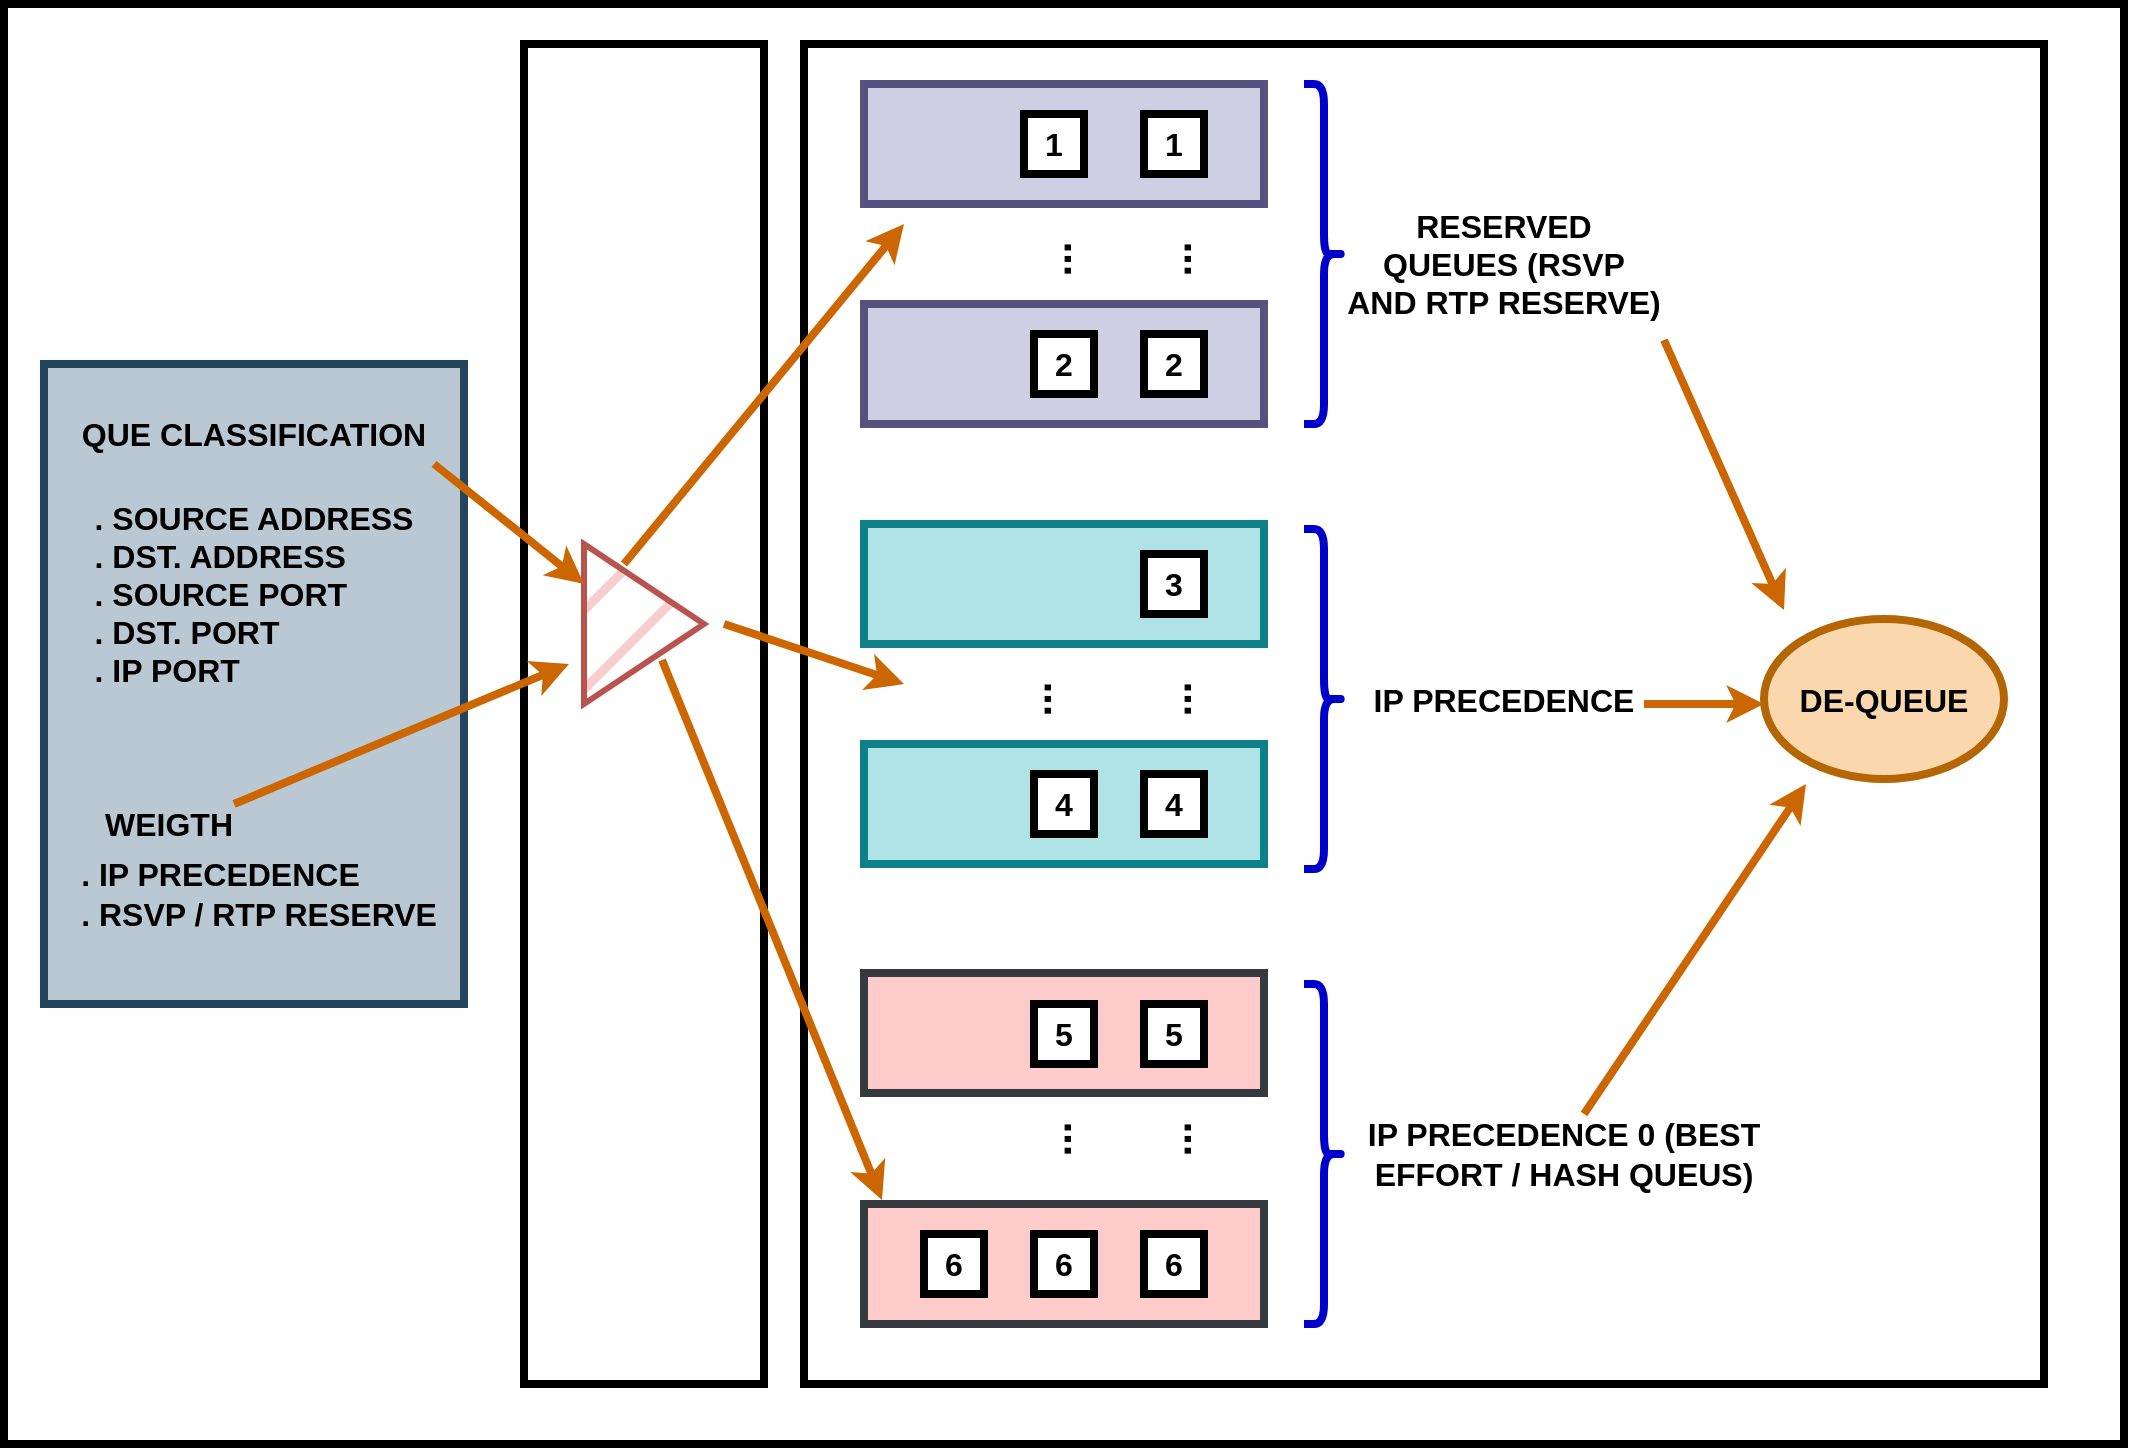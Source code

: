 <mxfile version="22.1.13" type="device">
  <diagram name="Página-1" id="ydp3jilGwzJk7KTG9jQZ">
    <mxGraphModel dx="1194" dy="716" grid="1" gridSize="10" guides="1" tooltips="1" connect="1" arrows="1" fold="1" page="1" pageScale="1" pageWidth="827" pageHeight="1169" math="0" shadow="0">
      <root>
        <mxCell id="0" />
        <mxCell id="1" parent="0" />
        <mxCell id="0JJzug-hBgMWZVbLdkC1-2" value="" style="rounded=0;whiteSpace=wrap;html=1;strokeWidth=4;" vertex="1" parent="1">
          <mxGeometry x="50" y="40" width="1060" height="720" as="geometry" />
        </mxCell>
        <mxCell id="0JJzug-hBgMWZVbLdkC1-1" value="" style="rounded=0;whiteSpace=wrap;html=1;strokeWidth=4;" vertex="1" parent="1">
          <mxGeometry x="310" y="60" width="120" height="670" as="geometry" />
        </mxCell>
        <mxCell id="0JJzug-hBgMWZVbLdkC1-3" value="" style="rounded=0;whiteSpace=wrap;html=1;strokeWidth=4;fillColor=#bac8d3;strokeColor=#23445d;" vertex="1" parent="1">
          <mxGeometry x="70" y="220" width="210" height="320" as="geometry" />
        </mxCell>
        <mxCell id="0JJzug-hBgMWZVbLdkC1-5" value="" style="triangle;whiteSpace=wrap;html=1;strokeWidth=3;fillStyle=hatch;fillColor=#f8cecc;strokeColor=#b85450;" vertex="1" parent="1">
          <mxGeometry x="340" y="310" width="60" height="80" as="geometry" />
        </mxCell>
        <mxCell id="0JJzug-hBgMWZVbLdkC1-6" value="" style="rounded=0;whiteSpace=wrap;html=1;strokeWidth=4;" vertex="1" parent="1">
          <mxGeometry x="450" y="60" width="620" height="670" as="geometry" />
        </mxCell>
        <mxCell id="0JJzug-hBgMWZVbLdkC1-7" value="QUE CLASSIFICATION" style="text;html=1;strokeColor=none;fillColor=none;align=center;verticalAlign=middle;whiteSpace=wrap;rounded=0;fontSize=16;fontStyle=1" vertex="1" parent="1">
          <mxGeometry x="85" y="240" width="180" height="30" as="geometry" />
        </mxCell>
        <mxCell id="0JJzug-hBgMWZVbLdkC1-8" value="&lt;div align=&quot;left&quot;&gt;. SOURCE ADDRESS&lt;/div&gt;&lt;div align=&quot;left&quot;&gt;. DST. ADDRESS&lt;/div&gt;&lt;div align=&quot;left&quot;&gt;. SOURCE PORT&lt;/div&gt;&lt;div align=&quot;left&quot;&gt;. DST. PORT&lt;/div&gt;&lt;div align=&quot;left&quot;&gt;. IP PORT&lt;br&gt;&lt;/div&gt;" style="text;html=1;strokeColor=none;fillColor=none;align=center;verticalAlign=middle;whiteSpace=wrap;rounded=0;fontSize=16;fontStyle=1" vertex="1" parent="1">
          <mxGeometry x="85" y="280" width="180" height="110" as="geometry" />
        </mxCell>
        <mxCell id="0JJzug-hBgMWZVbLdkC1-9" value="WEIGTH" style="text;html=1;strokeColor=none;fillColor=none;align=center;verticalAlign=middle;whiteSpace=wrap;rounded=0;fontSize=16;fontStyle=1" vertex="1" parent="1">
          <mxGeometry x="100" y="430" width="65" height="40" as="geometry" />
        </mxCell>
        <mxCell id="0JJzug-hBgMWZVbLdkC1-10" value="&lt;div align=&quot;left&quot;&gt;. IP PRECEDENCE&lt;/div&gt;&lt;div align=&quot;left&quot;&gt;. RSVP / RTP RESERVE&lt;br&gt;&lt;/div&gt;" style="text;html=1;strokeColor=none;fillColor=none;align=center;verticalAlign=middle;whiteSpace=wrap;rounded=0;fontSize=16;fontStyle=1" vertex="1" parent="1">
          <mxGeometry x="85" y="460" width="185" height="50" as="geometry" />
        </mxCell>
        <mxCell id="0JJzug-hBgMWZVbLdkC1-11" value="" style="endArrow=classic;html=1;rounded=0;strokeWidth=4;strokeColor=#CC6600;exitX=1;exitY=1;exitDx=0;exitDy=0;entryX=0;entryY=0.25;entryDx=0;entryDy=0;" edge="1" parent="1" source="0JJzug-hBgMWZVbLdkC1-7" target="0JJzug-hBgMWZVbLdkC1-5">
          <mxGeometry width="50" height="50" relative="1" as="geometry">
            <mxPoint x="320" y="170" as="sourcePoint" />
            <mxPoint x="410" y="290" as="targetPoint" />
          </mxGeometry>
        </mxCell>
        <mxCell id="0JJzug-hBgMWZVbLdkC1-12" value="" style="endArrow=classic;html=1;rounded=0;strokeWidth=4;strokeColor=#CC6600;exitX=1;exitY=0.25;exitDx=0;exitDy=0;" edge="1" parent="1" source="0JJzug-hBgMWZVbLdkC1-9">
          <mxGeometry width="50" height="50" relative="1" as="geometry">
            <mxPoint x="200" y="425.06" as="sourcePoint" />
            <mxPoint x="332.5" y="369.995" as="targetPoint" />
          </mxGeometry>
        </mxCell>
        <mxCell id="0JJzug-hBgMWZVbLdkC1-13" value="&lt;b&gt;&lt;font style=&quot;font-size: 16px;&quot;&gt;DE-QUEUE&lt;/font&gt;&lt;/b&gt;" style="ellipse;whiteSpace=wrap;html=1;fillColor=#fad7ac;strokeColor=#b46504;strokeWidth=4;" vertex="1" parent="1">
          <mxGeometry x="930" y="347.5" width="120" height="80" as="geometry" />
        </mxCell>
        <mxCell id="0JJzug-hBgMWZVbLdkC1-14" value="" style="rounded=0;whiteSpace=wrap;html=1;strokeWidth=4;fillColor=#d0cee2;strokeColor=#56517e;" vertex="1" parent="1">
          <mxGeometry x="480" y="80" width="200" height="60" as="geometry" />
        </mxCell>
        <mxCell id="0JJzug-hBgMWZVbLdkC1-15" value="" style="rounded=0;whiteSpace=wrap;html=1;strokeWidth=4;fillColor=#d0cee2;strokeColor=#56517e;" vertex="1" parent="1">
          <mxGeometry x="480" y="190" width="200" height="60" as="geometry" />
        </mxCell>
        <mxCell id="0JJzug-hBgMWZVbLdkC1-16" value="" style="rounded=0;whiteSpace=wrap;html=1;strokeWidth=4;fillColor=#b0e3e6;strokeColor=#0e8088;" vertex="1" parent="1">
          <mxGeometry x="480" y="300" width="200" height="60" as="geometry" />
        </mxCell>
        <mxCell id="0JJzug-hBgMWZVbLdkC1-17" value="" style="rounded=0;whiteSpace=wrap;html=1;strokeWidth=4;fillColor=#b0e3e6;strokeColor=#0e8088;" vertex="1" parent="1">
          <mxGeometry x="480" y="410" width="200" height="60" as="geometry" />
        </mxCell>
        <mxCell id="0JJzug-hBgMWZVbLdkC1-18" value="" style="rounded=0;whiteSpace=wrap;html=1;strokeWidth=4;fillColor=#ffcccc;strokeColor=#36393d;" vertex="1" parent="1">
          <mxGeometry x="480" y="524.5" width="200" height="60" as="geometry" />
        </mxCell>
        <mxCell id="0JJzug-hBgMWZVbLdkC1-19" value="" style="rounded=0;whiteSpace=wrap;html=1;strokeWidth=4;fillColor=#ffcccc;strokeColor=#36393d;" vertex="1" parent="1">
          <mxGeometry x="480" y="640" width="200" height="60" as="geometry" />
        </mxCell>
        <mxCell id="0JJzug-hBgMWZVbLdkC1-20" value="&lt;font style=&quot;font-size: 16px;&quot;&gt;&lt;b&gt;1&lt;/b&gt;&lt;/font&gt;" style="rounded=0;whiteSpace=wrap;html=1;strokeWidth=4;" vertex="1" parent="1">
          <mxGeometry x="560" y="95" width="30" height="30" as="geometry" />
        </mxCell>
        <mxCell id="0JJzug-hBgMWZVbLdkC1-21" value="&lt;font style=&quot;font-size: 16px;&quot;&gt;&lt;b&gt;1&lt;/b&gt;&lt;/font&gt;" style="rounded=0;whiteSpace=wrap;html=1;strokeWidth=4;" vertex="1" parent="1">
          <mxGeometry x="620" y="95" width="30" height="30" as="geometry" />
        </mxCell>
        <mxCell id="0JJzug-hBgMWZVbLdkC1-23" value="&lt;b&gt;&lt;font size=&quot;1&quot;&gt;&lt;span style=&quot;font-size: 16px;&quot;&gt;2&lt;/span&gt;&lt;/font&gt;&lt;/b&gt;" style="rounded=0;whiteSpace=wrap;html=1;strokeWidth=4;" vertex="1" parent="1">
          <mxGeometry x="565" y="205" width="30" height="30" as="geometry" />
        </mxCell>
        <mxCell id="0JJzug-hBgMWZVbLdkC1-24" value="&lt;font size=&quot;1&quot;&gt;&lt;b style=&quot;font-size: 16px;&quot;&gt;2&lt;/b&gt;&lt;/font&gt;" style="rounded=0;whiteSpace=wrap;html=1;strokeWidth=4;" vertex="1" parent="1">
          <mxGeometry x="620" y="205" width="30" height="30" as="geometry" />
        </mxCell>
        <mxCell id="0JJzug-hBgMWZVbLdkC1-25" value="&lt;font size=&quot;1&quot;&gt;&lt;b style=&quot;font-size: 16px;&quot;&gt;3&lt;/b&gt;&lt;/font&gt;" style="rounded=0;whiteSpace=wrap;html=1;strokeWidth=4;" vertex="1" parent="1">
          <mxGeometry x="620" y="315" width="30" height="30" as="geometry" />
        </mxCell>
        <mxCell id="0JJzug-hBgMWZVbLdkC1-26" value="&lt;font size=&quot;1&quot;&gt;&lt;b style=&quot;font-size: 16px;&quot;&gt;4&lt;/b&gt;&lt;/font&gt;" style="rounded=0;whiteSpace=wrap;html=1;strokeWidth=4;" vertex="1" parent="1">
          <mxGeometry x="620" y="425" width="30" height="30" as="geometry" />
        </mxCell>
        <mxCell id="0JJzug-hBgMWZVbLdkC1-27" value="&lt;font size=&quot;1&quot;&gt;&lt;b style=&quot;font-size: 16px;&quot;&gt;4&lt;/b&gt;&lt;/font&gt;" style="rounded=0;whiteSpace=wrap;html=1;strokeWidth=4;" vertex="1" parent="1">
          <mxGeometry x="565" y="425" width="30" height="30" as="geometry" />
        </mxCell>
        <mxCell id="0JJzug-hBgMWZVbLdkC1-28" value="&lt;font size=&quot;1&quot;&gt;&lt;b style=&quot;font-size: 16px;&quot;&gt;5&lt;/b&gt;&lt;/font&gt;" style="rounded=0;whiteSpace=wrap;html=1;strokeWidth=4;" vertex="1" parent="1">
          <mxGeometry x="620" y="540" width="30" height="30" as="geometry" />
        </mxCell>
        <mxCell id="0JJzug-hBgMWZVbLdkC1-29" value="&lt;font size=&quot;1&quot;&gt;&lt;b style=&quot;font-size: 16px;&quot;&gt;5&lt;/b&gt;&lt;/font&gt;" style="rounded=0;whiteSpace=wrap;html=1;strokeWidth=4;" vertex="1" parent="1">
          <mxGeometry x="565" y="540" width="30" height="30" as="geometry" />
        </mxCell>
        <mxCell id="0JJzug-hBgMWZVbLdkC1-31" value="&lt;font size=&quot;1&quot;&gt;&lt;b style=&quot;font-size: 16px;&quot;&gt;6&lt;/b&gt;&lt;/font&gt;" style="rounded=0;whiteSpace=wrap;html=1;strokeWidth=4;" vertex="1" parent="1">
          <mxGeometry x="620" y="655" width="30" height="30" as="geometry" />
        </mxCell>
        <mxCell id="0JJzug-hBgMWZVbLdkC1-32" value="&lt;font size=&quot;1&quot;&gt;&lt;b style=&quot;font-size: 16px;&quot;&gt;6&lt;/b&gt;&lt;/font&gt;" style="rounded=0;whiteSpace=wrap;html=1;strokeWidth=4;" vertex="1" parent="1">
          <mxGeometry x="565" y="655" width="30" height="30" as="geometry" />
        </mxCell>
        <mxCell id="0JJzug-hBgMWZVbLdkC1-33" value="&lt;font size=&quot;1&quot;&gt;&lt;b style=&quot;font-size: 16px;&quot;&gt;6&lt;/b&gt;&lt;/font&gt;" style="rounded=0;whiteSpace=wrap;html=1;strokeWidth=4;" vertex="1" parent="1">
          <mxGeometry x="510" y="655" width="30" height="30" as="geometry" />
        </mxCell>
        <mxCell id="0JJzug-hBgMWZVbLdkC1-34" value="&lt;font style=&quot;font-size: 21px;&quot;&gt;&lt;b&gt;...&lt;/b&gt;&lt;/font&gt;" style="text;html=1;strokeColor=none;fillColor=none;align=center;verticalAlign=middle;whiteSpace=wrap;rounded=0;rotation=-90;" vertex="1" parent="1">
          <mxGeometry x="620" y="370" width="30" height="35" as="geometry" />
        </mxCell>
        <mxCell id="0JJzug-hBgMWZVbLdkC1-35" value="&lt;font style=&quot;font-size: 21px;&quot;&gt;&lt;b&gt;...&lt;/b&gt;&lt;/font&gt;" style="text;html=1;strokeColor=none;fillColor=none;align=center;verticalAlign=middle;whiteSpace=wrap;rounded=0;rotation=-90;" vertex="1" parent="1">
          <mxGeometry x="620" y="150" width="30" height="35" as="geometry" />
        </mxCell>
        <mxCell id="0JJzug-hBgMWZVbLdkC1-36" value="&lt;font style=&quot;font-size: 21px;&quot;&gt;&lt;b&gt;...&lt;/b&gt;&lt;/font&gt;" style="text;html=1;strokeColor=none;fillColor=none;align=center;verticalAlign=middle;whiteSpace=wrap;rounded=0;rotation=-90;" vertex="1" parent="1">
          <mxGeometry x="560" y="150" width="30" height="35" as="geometry" />
        </mxCell>
        <mxCell id="0JJzug-hBgMWZVbLdkC1-37" value="&lt;font style=&quot;font-size: 21px;&quot;&gt;&lt;b&gt;...&lt;/b&gt;&lt;/font&gt;" style="text;html=1;strokeColor=none;fillColor=none;align=center;verticalAlign=middle;whiteSpace=wrap;rounded=0;rotation=-90;" vertex="1" parent="1">
          <mxGeometry x="550" y="370" width="30" height="35" as="geometry" />
        </mxCell>
        <mxCell id="0JJzug-hBgMWZVbLdkC1-38" value="&lt;font style=&quot;font-size: 21px;&quot;&gt;&lt;b&gt;...&lt;/b&gt;&lt;/font&gt;" style="text;html=1;strokeColor=none;fillColor=none;align=center;verticalAlign=middle;whiteSpace=wrap;rounded=0;rotation=-90;" vertex="1" parent="1">
          <mxGeometry x="620" y="590" width="30" height="35" as="geometry" />
        </mxCell>
        <mxCell id="0JJzug-hBgMWZVbLdkC1-39" value="&lt;font style=&quot;font-size: 21px;&quot;&gt;&lt;b&gt;...&lt;/b&gt;&lt;/font&gt;" style="text;html=1;strokeColor=none;fillColor=none;align=center;verticalAlign=middle;whiteSpace=wrap;rounded=0;rotation=-90;" vertex="1" parent="1">
          <mxGeometry x="560" y="590" width="30" height="35" as="geometry" />
        </mxCell>
        <mxCell id="0JJzug-hBgMWZVbLdkC1-40" value="" style="shape=curlyBracket;whiteSpace=wrap;html=1;rounded=1;labelPosition=left;verticalLabelPosition=middle;align=right;verticalAlign=middle;strokeWidth=4;fillColor=#ffcc99;strokeColor=#0000CC;rotation=-180;" vertex="1" parent="1">
          <mxGeometry x="700" y="80" width="20" height="170" as="geometry" />
        </mxCell>
        <mxCell id="0JJzug-hBgMWZVbLdkC1-41" value="" style="shape=curlyBracket;whiteSpace=wrap;html=1;rounded=1;labelPosition=left;verticalLabelPosition=middle;align=right;verticalAlign=middle;strokeWidth=4;fillColor=#ffcc99;strokeColor=#0000CC;rotation=-180;" vertex="1" parent="1">
          <mxGeometry x="700" y="302.5" width="20" height="170" as="geometry" />
        </mxCell>
        <mxCell id="0JJzug-hBgMWZVbLdkC1-42" value="" style="shape=curlyBracket;whiteSpace=wrap;html=1;rounded=1;labelPosition=left;verticalLabelPosition=middle;align=right;verticalAlign=middle;strokeWidth=4;fillColor=#ffcc99;strokeColor=#0000CC;rotation=-180;" vertex="1" parent="1">
          <mxGeometry x="700" y="530" width="20" height="170" as="geometry" />
        </mxCell>
        <mxCell id="0JJzug-hBgMWZVbLdkC1-43" value="" style="endArrow=classic;html=1;rounded=0;strokeWidth=4;strokeColor=#CC6600;" edge="1" parent="1">
          <mxGeometry width="50" height="50" relative="1" as="geometry">
            <mxPoint x="360" y="320" as="sourcePoint" />
            <mxPoint x="500" y="150" as="targetPoint" />
          </mxGeometry>
        </mxCell>
        <mxCell id="0JJzug-hBgMWZVbLdkC1-44" value="" style="endArrow=classic;html=1;rounded=0;strokeWidth=4;strokeColor=#CC6600;exitX=1;exitY=1;exitDx=0;exitDy=0;" edge="1" parent="1">
          <mxGeometry width="50" height="50" relative="1" as="geometry">
            <mxPoint x="410" y="350" as="sourcePoint" />
            <mxPoint x="500" y="380" as="targetPoint" />
          </mxGeometry>
        </mxCell>
        <mxCell id="0JJzug-hBgMWZVbLdkC1-45" value="" style="endArrow=classic;html=1;rounded=0;strokeWidth=4;strokeColor=#CC6600;" edge="1" parent="1">
          <mxGeometry width="50" height="50" relative="1" as="geometry">
            <mxPoint x="379" y="368" as="sourcePoint" />
            <mxPoint x="489" y="638" as="targetPoint" />
          </mxGeometry>
        </mxCell>
        <mxCell id="0JJzug-hBgMWZVbLdkC1-47" value="&lt;font style=&quot;font-size: 16px;&quot;&gt;&lt;b&gt;RESERVED QUEUES (RSVP AND RTP RESERVE)&lt;br&gt;&lt;/b&gt;&lt;/font&gt;" style="text;html=1;strokeColor=none;fillColor=none;align=center;verticalAlign=middle;whiteSpace=wrap;rounded=0;" vertex="1" parent="1">
          <mxGeometry x="720" y="155" width="160" height="30" as="geometry" />
        </mxCell>
        <mxCell id="0JJzug-hBgMWZVbLdkC1-48" value="&lt;span style=&quot;font-size: 16px;&quot;&gt;IP PRECEDENCE&lt;br style=&quot;font-size: 16px;&quot;&gt;&lt;/span&gt;" style="text;html=1;strokeColor=none;fillColor=none;align=center;verticalAlign=middle;whiteSpace=wrap;rounded=0;fontSize=16;fontStyle=1" vertex="1" parent="1">
          <mxGeometry x="730" y="372.5" width="140" height="30" as="geometry" />
        </mxCell>
        <mxCell id="0JJzug-hBgMWZVbLdkC1-49" value="&lt;span style=&quot;font-size: 16px;&quot;&gt;IP PRECEDENCE 0 (BEST EFFORT / HASH QUEUS)&lt;br style=&quot;font-size: 16px;&quot;&gt;&lt;/span&gt;" style="text;html=1;strokeColor=none;fillColor=none;align=center;verticalAlign=middle;whiteSpace=wrap;rounded=0;fontSize=16;fontStyle=1" vertex="1" parent="1">
          <mxGeometry x="730" y="600" width="200" height="30" as="geometry" />
        </mxCell>
        <mxCell id="0JJzug-hBgMWZVbLdkC1-51" value="" style="endArrow=classic;html=1;rounded=0;strokeWidth=4;strokeColor=#CC6600;" edge="1" parent="1">
          <mxGeometry width="50" height="50" relative="1" as="geometry">
            <mxPoint x="870" y="390" as="sourcePoint" />
            <mxPoint x="930" y="390" as="targetPoint" />
          </mxGeometry>
        </mxCell>
        <mxCell id="0JJzug-hBgMWZVbLdkC1-52" value="" style="endArrow=classic;html=1;rounded=0;strokeWidth=4;strokeColor=#CC6600;" edge="1" parent="1">
          <mxGeometry width="50" height="50" relative="1" as="geometry">
            <mxPoint x="880" y="208" as="sourcePoint" />
            <mxPoint x="940" y="343" as="targetPoint" />
          </mxGeometry>
        </mxCell>
        <mxCell id="0JJzug-hBgMWZVbLdkC1-53" value="" style="endArrow=classic;html=1;rounded=0;strokeWidth=4;strokeColor=#CC6600;" edge="1" parent="1">
          <mxGeometry width="50" height="50" relative="1" as="geometry">
            <mxPoint x="840" y="595" as="sourcePoint" />
            <mxPoint x="951" y="430" as="targetPoint" />
          </mxGeometry>
        </mxCell>
      </root>
    </mxGraphModel>
  </diagram>
</mxfile>
